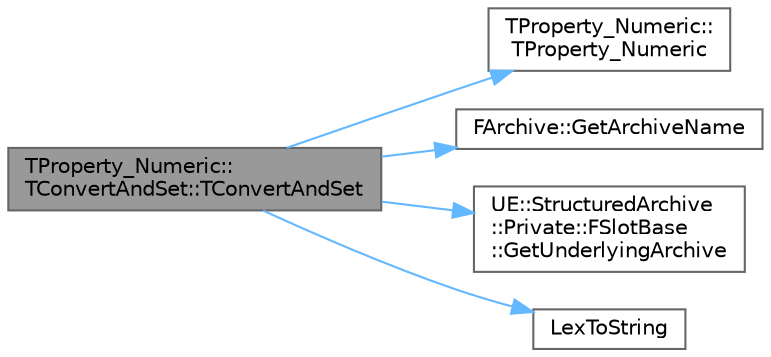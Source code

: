 digraph "TProperty_Numeric::TConvertAndSet::TConvertAndSet"
{
 // INTERACTIVE_SVG=YES
 // LATEX_PDF_SIZE
  bgcolor="transparent";
  edge [fontname=Helvetica,fontsize=10,labelfontname=Helvetica,labelfontsize=10];
  node [fontname=Helvetica,fontsize=10,shape=box,height=0.2,width=0.4];
  rankdir="LR";
  Node1 [id="Node000001",label="TProperty_Numeric::\lTConvertAndSet::TConvertAndSet",height=0.2,width=0.4,color="gray40", fillcolor="grey60", style="filled", fontcolor="black",tooltip=" "];
  Node1 -> Node2 [id="edge1_Node000001_Node000002",color="steelblue1",style="solid",tooltip=" "];
  Node2 [id="Node000002",label="TProperty_Numeric::\lTProperty_Numeric",height=0.2,width=0.4,color="grey40", fillcolor="white", style="filled",URL="$dc/d30/classTProperty__Numeric.html#aba6282196ff99b8d80a329f469e1179f",tooltip=" "];
  Node1 -> Node3 [id="edge2_Node000001_Node000003",color="steelblue1",style="solid",tooltip=" "];
  Node3 [id="Node000003",label="FArchive::GetArchiveName",height=0.2,width=0.4,color="grey40", fillcolor="white", style="filled",URL="$d0/df8/classFArchive.html#a18342c65fb2a6789c61a30a221300b1e",tooltip="Returns the name of the Archive."];
  Node1 -> Node4 [id="edge3_Node000001_Node000004",color="steelblue1",style="solid",tooltip=" "];
  Node4 [id="Node000004",label="UE::StructuredArchive\l::Private::FSlotBase\l::GetUnderlyingArchive",height=0.2,width=0.4,color="grey40", fillcolor="white", style="filled",URL="$db/de0/classUE_1_1StructuredArchive_1_1Private_1_1FSlotBase.html#a1b07f07cada0e896a73cea9d06c610fc",tooltip=" "];
  Node1 -> Node5 [id="edge4_Node000001_Node000005",color="steelblue1",style="solid",tooltip=" "];
  Node5 [id="Node000005",label="LexToString",height=0.2,width=0.4,color="grey40", fillcolor="white", style="filled",URL="$d2/de7/MetasoundFrontendDocument_8h.html#aa10724c394a22c4d59419d058c863548",tooltip=" "];
}

